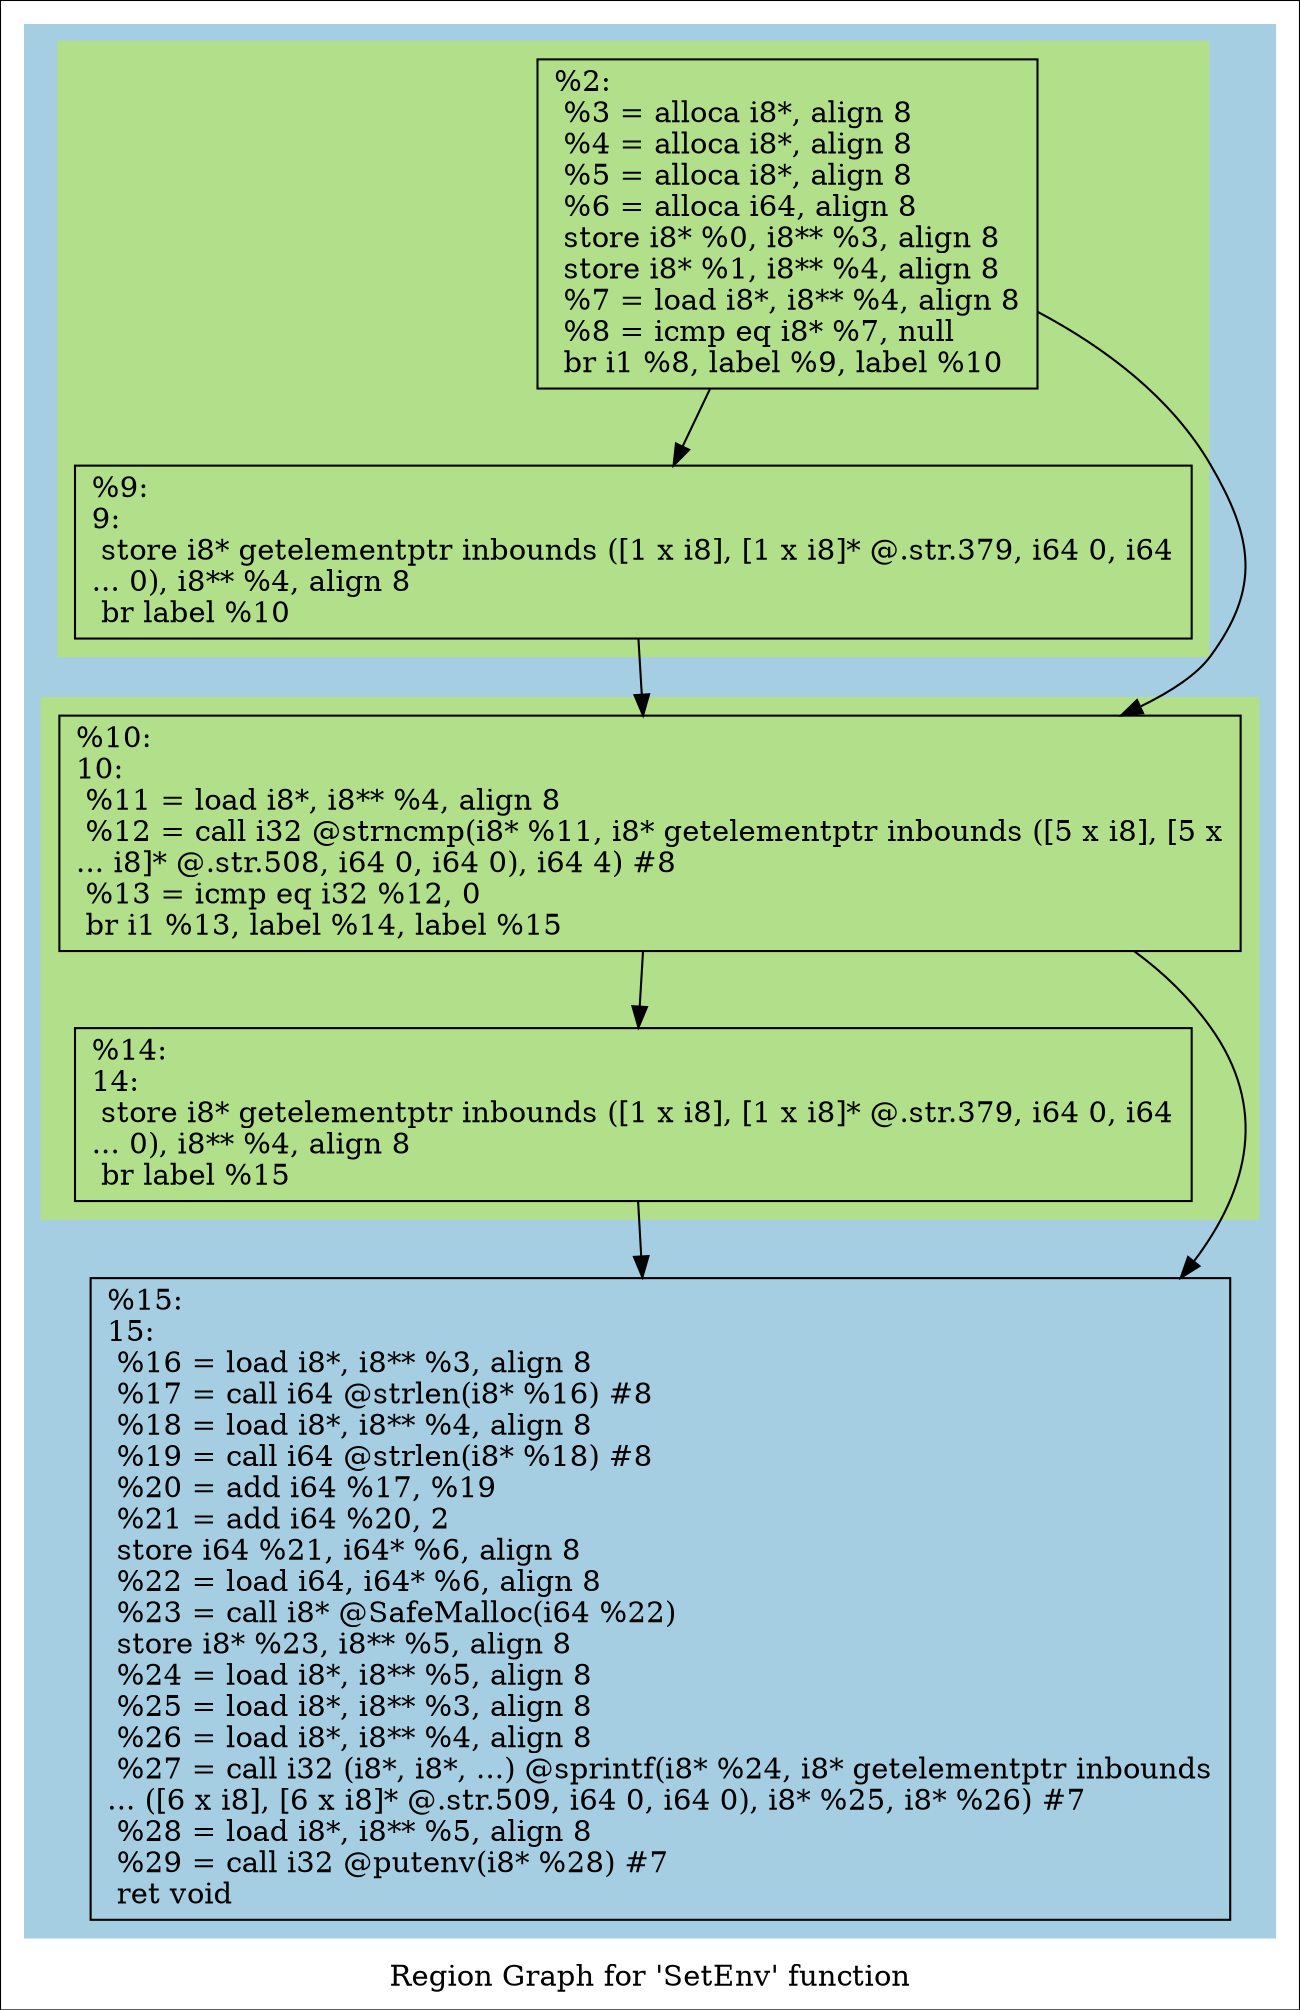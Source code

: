 digraph "Region Graph for 'SetEnv' function" {
	label="Region Graph for 'SetEnv' function";

	Node0xc58b70 [shape=record,label="{%2:\l  %3 = alloca i8*, align 8\l  %4 = alloca i8*, align 8\l  %5 = alloca i8*, align 8\l  %6 = alloca i64, align 8\l  store i8* %0, i8** %3, align 8\l  store i8* %1, i8** %4, align 8\l  %7 = load i8*, i8** %4, align 8\l  %8 = icmp eq i8* %7, null\l  br i1 %8, label %9, label %10\l}"];
	Node0xc58b70 -> Node0xc59370;
	Node0xc58b70 -> Node0xc51a10;
	Node0xc59370 [shape=record,label="{%9:\l9:                                                \l  store i8* getelementptr inbounds ([1 x i8], [1 x i8]* @.str.379, i64 0, i64\l... 0), i8** %4, align 8\l  br label %10\l}"];
	Node0xc59370 -> Node0xc51a10;
	Node0xc51a10 [shape=record,label="{%10:\l10:                                               \l  %11 = load i8*, i8** %4, align 8\l  %12 = call i32 @strncmp(i8* %11, i8* getelementptr inbounds ([5 x i8], [5 x\l... i8]* @.str.508, i64 0, i64 0), i64 4) #8\l  %13 = icmp eq i32 %12, 0\l  br i1 %13, label %14, label %15\l}"];
	Node0xc51a10 -> Node0xc28710;
	Node0xc51a10 -> Node0xc49600;
	Node0xc28710 [shape=record,label="{%14:\l14:                                               \l  store i8* getelementptr inbounds ([1 x i8], [1 x i8]* @.str.379, i64 0, i64\l... 0), i8** %4, align 8\l  br label %15\l}"];
	Node0xc28710 -> Node0xc49600;
	Node0xc49600 [shape=record,label="{%15:\l15:                                               \l  %16 = load i8*, i8** %3, align 8\l  %17 = call i64 @strlen(i8* %16) #8\l  %18 = load i8*, i8** %4, align 8\l  %19 = call i64 @strlen(i8* %18) #8\l  %20 = add i64 %17, %19\l  %21 = add i64 %20, 2\l  store i64 %21, i64* %6, align 8\l  %22 = load i64, i64* %6, align 8\l  %23 = call i8* @SafeMalloc(i64 %22)\l  store i8* %23, i8** %5, align 8\l  %24 = load i8*, i8** %5, align 8\l  %25 = load i8*, i8** %3, align 8\l  %26 = load i8*, i8** %4, align 8\l  %27 = call i32 (i8*, i8*, ...) @sprintf(i8* %24, i8* getelementptr inbounds\l... ([6 x i8], [6 x i8]* @.str.509, i64 0, i64 0), i8* %25, i8* %26) #7\l  %28 = load i8*, i8** %5, align 8\l  %29 = call i32 @putenv(i8* %28) #7\l  ret void\l}"];
	colorscheme = "paired12"
        subgraph cluster_0xb475c0 {
          label = "";
          style = filled;
          color = 1
          subgraph cluster_0xc22700 {
            label = "";
            style = filled;
            color = 3
            Node0xc58b70;
            Node0xc59370;
          }
          subgraph cluster_0xb6b240 {
            label = "";
            style = filled;
            color = 3
            Node0xc51a10;
            Node0xc28710;
          }
          Node0xc49600;
        }
}
